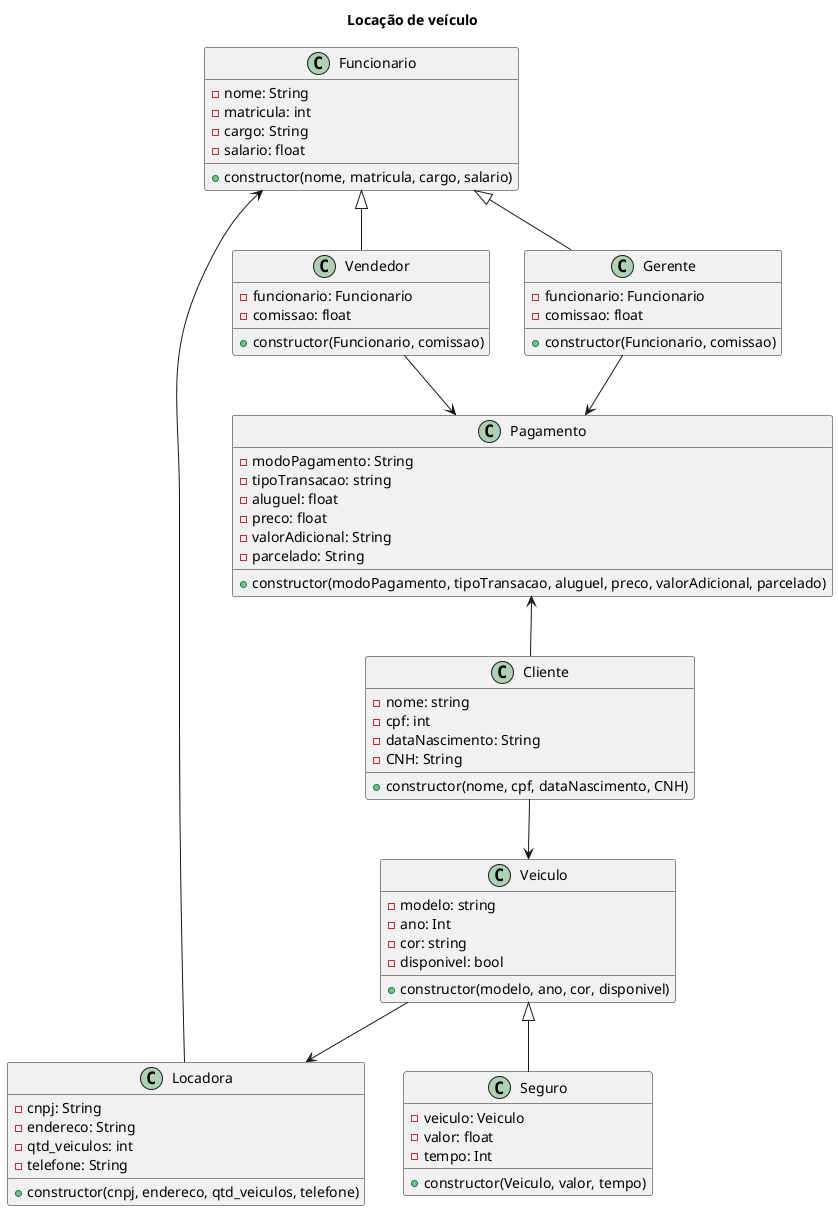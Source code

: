 @startuml Locacao de veículo

title Locação de veículo

class Cliente{
    - nome: string
    - cpf: int
    - dataNascimento: String
    - CNH: String
    + constructor(nome, cpf, dataNascimento, CNH)
}

class Veiculo{
    - modelo: string
    - ano: Int
    - cor: string
    - disponivel: bool
    + constructor(modelo, ano, cor, disponivel)
}

class Pagamento{
    - modoPagamento: String
    - tipoTransacao: string
    - aluguel: float
    - preco: float
    - valorAdicional: String
    - parcelado: String
    + constructor(modoPagamento, tipoTransacao, aluguel, preco, valorAdicional, parcelado)
}

class Locadora{
    - cnpj: String
    - endereco: String
    - qtd_veiculos: int
    - telefone: String
    + constructor(cnpj, endereco, qtd_veiculos, telefone)
}

class Funcionario{
    - nome: String
    - matricula: int
    - cargo: String
    - salario: float
    + constructor(nome, matricula, cargo, salario)

}

class Vendedor{
    - funcionario: Funcionario
    - comissao: float
    + constructor(Funcionario, comissao)
}

class Seguro{
    - veiculo: Veiculo
    - valor: float
    - tempo: Int
    + constructor(Veiculo, valor, tempo)
}

class Gerente{
    - funcionario: Funcionario
    - comissao: float
    + constructor(Funcionario, comissao)
}

Cliente --> Veiculo
Funcionario <|-- Vendedor
Veiculo <|-- Seguro
Veiculo --> Locadora
Pagamento <-- Cliente
Funcionario <-- Locadora
Vendedor --> Pagamento
Funcionario <|-- Gerente
Gerente --> Pagamento



@enduml